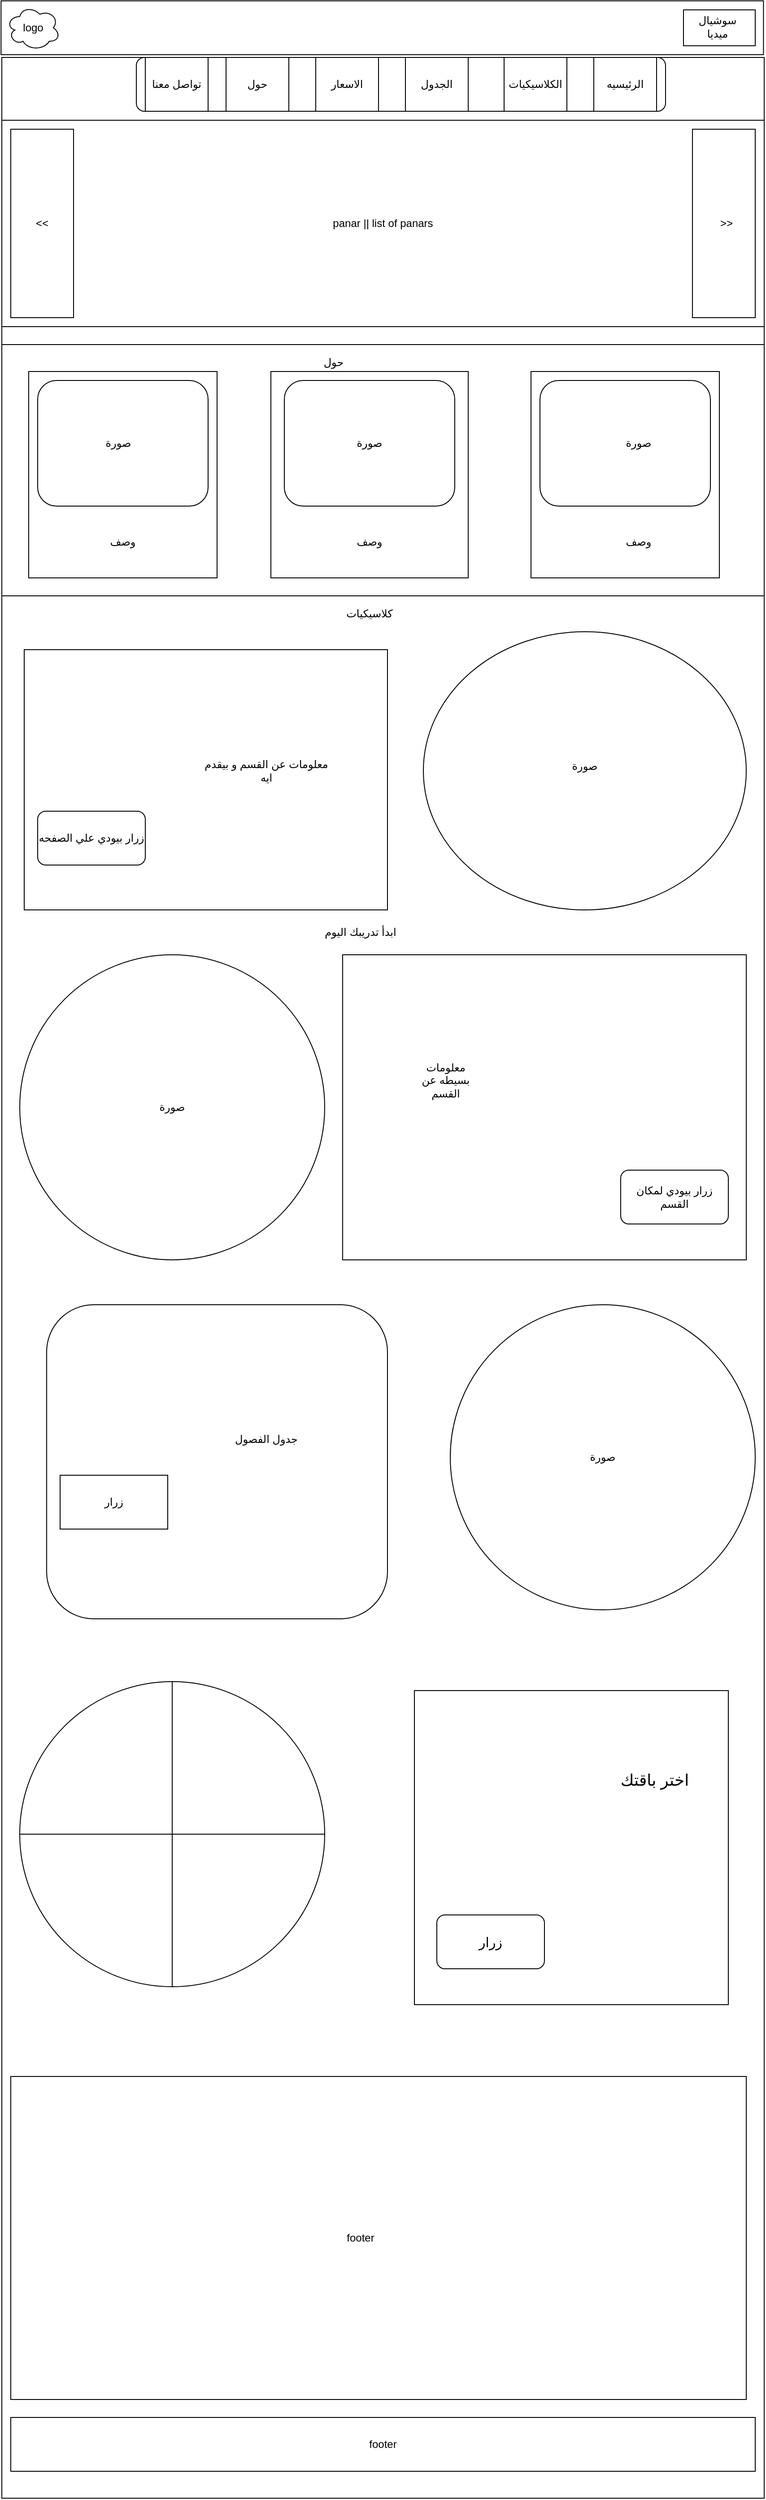 <mxfile version="12.6.5" type="device"><diagram id="ed5k_Q9RqWyg_DMhRdj9" name="Page-1"><mxGraphModel dx="1852" dy="593" grid="1" gridSize="10" guides="1" tooltips="1" connect="1" arrows="1" fold="1" page="1" pageScale="1" pageWidth="850" pageHeight="1100" math="0" shadow="0"><root><mxCell id="0"/><mxCell id="1" parent="0"/><mxCell id="vEHrfSyXlH3iLA1qTMSp-1" value="" style="rounded=0;whiteSpace=wrap;html=1;" parent="1" vertex="1"><mxGeometry y="63" width="850" height="2720" as="geometry"/></mxCell><mxCell id="vEHrfSyXlH3iLA1qTMSp-2" value="" style="rounded=0;whiteSpace=wrap;html=1;" parent="1" vertex="1"><mxGeometry x="-0.82" y="-0.06" width="850" height="60" as="geometry"/></mxCell><mxCell id="vEHrfSyXlH3iLA1qTMSp-3" value="logo" style="ellipse;shape=cloud;whiteSpace=wrap;html=1;" parent="1" vertex="1"><mxGeometry x="5" y="4.94" width="60" height="50" as="geometry"/></mxCell><mxCell id="vEHrfSyXlH3iLA1qTMSp-4" value="" style="rounded=1;whiteSpace=wrap;html=1;" parent="1" vertex="1"><mxGeometry x="150" y="63" width="590" height="60" as="geometry"/></mxCell><mxCell id="vEHrfSyXlH3iLA1qTMSp-5" value="تواصل معنا" style="rounded=0;whiteSpace=wrap;html=1;" parent="1" vertex="1"><mxGeometry x="160" y="63" width="70" height="60" as="geometry"/></mxCell><mxCell id="vEHrfSyXlH3iLA1qTMSp-6" value="حول" style="rounded=0;whiteSpace=wrap;html=1;" parent="1" vertex="1"><mxGeometry x="250" y="63" width="70" height="60" as="geometry"/></mxCell><mxCell id="vEHrfSyXlH3iLA1qTMSp-7" value="الاسعار" style="rounded=0;whiteSpace=wrap;html=1;" parent="1" vertex="1"><mxGeometry x="350" y="63" width="70" height="60" as="geometry"/></mxCell><mxCell id="vEHrfSyXlH3iLA1qTMSp-8" value="الرئيسيه" style="rounded=0;whiteSpace=wrap;html=1;" parent="1" vertex="1"><mxGeometry x="660" y="63" width="70" height="60" as="geometry"/></mxCell><mxCell id="vEHrfSyXlH3iLA1qTMSp-9" value="الكلاسيكيات" style="rounded=0;whiteSpace=wrap;html=1;" parent="1" vertex="1"><mxGeometry x="560" y="63" width="70" height="60" as="geometry"/></mxCell><mxCell id="vEHrfSyXlH3iLA1qTMSp-10" value="الجدول" style="rounded=0;whiteSpace=wrap;html=1;" parent="1" vertex="1"><mxGeometry x="450" y="63" width="70" height="60" as="geometry"/></mxCell><mxCell id="vEHrfSyXlH3iLA1qTMSp-12" value="panar || list of panars" style="rounded=0;whiteSpace=wrap;html=1;" parent="1" vertex="1"><mxGeometry y="133" width="850" height="230" as="geometry"/></mxCell><mxCell id="vEHrfSyXlH3iLA1qTMSp-14" value="" style="rounded=0;whiteSpace=wrap;html=1;" parent="1" vertex="1"><mxGeometry y="383" width="850" height="280" as="geometry"/></mxCell><mxCell id="vEHrfSyXlH3iLA1qTMSp-15" value="حول" style="text;html=1;strokeColor=none;fillColor=none;align=center;verticalAlign=middle;whiteSpace=wrap;rounded=0;" parent="1" vertex="1"><mxGeometry x="350" y="393" width="40" height="20" as="geometry"/></mxCell><mxCell id="vEHrfSyXlH3iLA1qTMSp-16" value="" style="rounded=0;whiteSpace=wrap;html=1;" parent="1" vertex="1"><mxGeometry x="30" y="413" width="210" height="230" as="geometry"/></mxCell><mxCell id="vEHrfSyXlH3iLA1qTMSp-17" value="" style="rounded=0;whiteSpace=wrap;html=1;" parent="1" vertex="1"><mxGeometry x="300" y="413" width="220" height="230" as="geometry"/></mxCell><mxCell id="vEHrfSyXlH3iLA1qTMSp-18" value="" style="rounded=0;whiteSpace=wrap;html=1;" parent="1" vertex="1"><mxGeometry x="590" y="413" width="210" height="230" as="geometry"/></mxCell><mxCell id="vEHrfSyXlH3iLA1qTMSp-19" value="" style="rounded=1;whiteSpace=wrap;html=1;" parent="1" vertex="1"><mxGeometry x="40" y="423" width="190" height="140" as="geometry"/></mxCell><mxCell id="vEHrfSyXlH3iLA1qTMSp-20" value="صورة" style="text;html=1;strokeColor=none;fillColor=none;align=center;verticalAlign=middle;whiteSpace=wrap;rounded=0;" parent="1" vertex="1"><mxGeometry x="110" y="483" width="40" height="20" as="geometry"/></mxCell><mxCell id="vEHrfSyXlH3iLA1qTMSp-21" value="وصف" style="text;html=1;strokeColor=none;fillColor=none;align=center;verticalAlign=middle;whiteSpace=wrap;rounded=0;" parent="1" vertex="1"><mxGeometry x="115" y="593" width="40" height="20" as="geometry"/></mxCell><mxCell id="vEHrfSyXlH3iLA1qTMSp-22" value="" style="rounded=1;whiteSpace=wrap;html=1;" parent="1" vertex="1"><mxGeometry x="315" y="423" width="190" height="140" as="geometry"/></mxCell><mxCell id="vEHrfSyXlH3iLA1qTMSp-23" value="" style="rounded=1;whiteSpace=wrap;html=1;" parent="1" vertex="1"><mxGeometry x="600" y="423" width="190" height="140" as="geometry"/></mxCell><mxCell id="vEHrfSyXlH3iLA1qTMSp-24" value="صورة" style="text;html=1;strokeColor=none;fillColor=none;align=center;verticalAlign=middle;whiteSpace=wrap;rounded=0;" parent="1" vertex="1"><mxGeometry x="390" y="483" width="40" height="20" as="geometry"/></mxCell><mxCell id="vEHrfSyXlH3iLA1qTMSp-25" value="صورة" style="text;html=1;strokeColor=none;fillColor=none;align=center;verticalAlign=middle;whiteSpace=wrap;rounded=0;" parent="1" vertex="1"><mxGeometry x="690" y="483" width="40" height="20" as="geometry"/></mxCell><mxCell id="vEHrfSyXlH3iLA1qTMSp-26" value="وصف" style="text;html=1;strokeColor=none;fillColor=none;align=center;verticalAlign=middle;whiteSpace=wrap;rounded=0;" parent="1" vertex="1"><mxGeometry x="390" y="593" width="40" height="20" as="geometry"/></mxCell><mxCell id="vEHrfSyXlH3iLA1qTMSp-27" value="وصف" style="text;html=1;strokeColor=none;fillColor=none;align=center;verticalAlign=middle;whiteSpace=wrap;rounded=0;" parent="1" vertex="1"><mxGeometry x="690" y="593" width="40" height="20" as="geometry"/></mxCell><mxCell id="vEHrfSyXlH3iLA1qTMSp-28" value="" style="rounded=0;whiteSpace=wrap;html=1;" parent="1" vertex="1"><mxGeometry x="10" y="143" width="70" height="210" as="geometry"/></mxCell><mxCell id="vEHrfSyXlH3iLA1qTMSp-29" value="" style="rounded=0;whiteSpace=wrap;html=1;" parent="1" vertex="1"><mxGeometry x="770" y="143" width="70" height="210" as="geometry"/></mxCell><mxCell id="vEHrfSyXlH3iLA1qTMSp-30" value="&amp;gt;&amp;gt;" style="text;html=1;strokeColor=none;fillColor=none;align=center;verticalAlign=middle;whiteSpace=wrap;rounded=0;" parent="1" vertex="1"><mxGeometry x="788" y="238" width="40" height="20" as="geometry"/></mxCell><mxCell id="vEHrfSyXlH3iLA1qTMSp-31" value="&amp;lt;&amp;lt;" style="text;html=1;strokeColor=none;fillColor=none;align=center;verticalAlign=middle;whiteSpace=wrap;rounded=0;" parent="1" vertex="1"><mxGeometry x="25" y="238" width="40" height="20" as="geometry"/></mxCell><mxCell id="vEHrfSyXlH3iLA1qTMSp-32" value="كلاسيكيات" style="text;html=1;strokeColor=none;fillColor=none;align=center;verticalAlign=middle;whiteSpace=wrap;rounded=0;" parent="1" vertex="1"><mxGeometry x="390" y="673" width="40" height="20" as="geometry"/></mxCell><mxCell id="vEHrfSyXlH3iLA1qTMSp-33" value="" style="ellipse;whiteSpace=wrap;html=1;" parent="1" vertex="1"><mxGeometry x="470" y="703" width="360" height="310" as="geometry"/></mxCell><mxCell id="vEHrfSyXlH3iLA1qTMSp-35" value="صورة" style="text;html=1;strokeColor=none;fillColor=none;align=center;verticalAlign=middle;whiteSpace=wrap;rounded=0;" parent="1" vertex="1"><mxGeometry x="630" y="843" width="40" height="20" as="geometry"/></mxCell><mxCell id="vEHrfSyXlH3iLA1qTMSp-42" value="" style="rounded=0;whiteSpace=wrap;html=1;" parent="1" vertex="1"><mxGeometry x="25" y="723" width="405" height="290" as="geometry"/></mxCell><mxCell id="vEHrfSyXlH3iLA1qTMSp-44" value="" style="rounded=0;whiteSpace=wrap;html=1;" parent="1" vertex="1"><mxGeometry x="760" y="10" width="80" height="40" as="geometry"/></mxCell><mxCell id="vEHrfSyXlH3iLA1qTMSp-45" value="سوشيال ميديا" style="text;html=1;strokeColor=none;fillColor=none;align=center;verticalAlign=middle;whiteSpace=wrap;rounded=0;" parent="1" vertex="1"><mxGeometry x="768" y="20" width="60" height="17" as="geometry"/></mxCell><mxCell id="vEHrfSyXlH3iLA1qTMSp-46" value="معلومات عن القسم و بيقدم ايه" style="text;html=1;strokeColor=none;fillColor=none;align=center;verticalAlign=middle;whiteSpace=wrap;rounded=0;" parent="1" vertex="1"><mxGeometry x="220" y="821.75" width="150" height="72.5" as="geometry"/></mxCell><mxCell id="vEHrfSyXlH3iLA1qTMSp-47" value="زرار بيودي علي الصفحه" style="rounded=1;whiteSpace=wrap;html=1;" parent="1" vertex="1"><mxGeometry x="40" y="903" width="120" height="60" as="geometry"/></mxCell><mxCell id="vEHrfSyXlH3iLA1qTMSp-48" value="صورة" style="ellipse;whiteSpace=wrap;html=1;aspect=fixed;" parent="1" vertex="1"><mxGeometry x="20" y="1063" width="340" height="340" as="geometry"/></mxCell><mxCell id="vEHrfSyXlH3iLA1qTMSp-49" value="" style="rounded=0;whiteSpace=wrap;html=1;" parent="1" vertex="1"><mxGeometry x="380" y="1063" width="450" height="340" as="geometry"/></mxCell><mxCell id="vEHrfSyXlH3iLA1qTMSp-50" value="معلومات بسيطه عن القسم" style="text;html=1;strokeColor=none;fillColor=none;align=center;verticalAlign=middle;whiteSpace=wrap;rounded=0;" parent="1" vertex="1"><mxGeometry x="460" y="1153" width="70" height="100" as="geometry"/></mxCell><mxCell id="vEHrfSyXlH3iLA1qTMSp-51" value="زرار بيودي لمكان القسم" style="rounded=1;whiteSpace=wrap;html=1;" parent="1" vertex="1"><mxGeometry x="690" y="1303" width="120" height="60" as="geometry"/></mxCell><mxCell id="vEHrfSyXlH3iLA1qTMSp-52" value="ابدأ تدريبك اليوم" style="text;html=1;strokeColor=none;fillColor=none;align=center;verticalAlign=middle;whiteSpace=wrap;rounded=0;" parent="1" vertex="1"><mxGeometry x="315" y="1023" width="170" height="30" as="geometry"/></mxCell><mxCell id="vEHrfSyXlH3iLA1qTMSp-55" value="" style="rounded=1;whiteSpace=wrap;html=1;" parent="1" vertex="1"><mxGeometry x="50" y="1453" width="380" height="350" as="geometry"/></mxCell><mxCell id="vEHrfSyXlH3iLA1qTMSp-56" value="جدول الفصول" style="text;html=1;strokeColor=none;fillColor=none;align=center;verticalAlign=middle;whiteSpace=wrap;rounded=0;" parent="1" vertex="1"><mxGeometry x="250" y="1583" width="90" height="40" as="geometry"/></mxCell><mxCell id="vEHrfSyXlH3iLA1qTMSp-57" value="زرار" style="rounded=0;whiteSpace=wrap;html=1;" parent="1" vertex="1"><mxGeometry x="65" y="1643" width="120" height="60" as="geometry"/></mxCell><mxCell id="vEHrfSyXlH3iLA1qTMSp-59" value="صورة" style="ellipse;whiteSpace=wrap;html=1;aspect=fixed;" parent="1" vertex="1"><mxGeometry x="500" y="1453" width="340" height="340" as="geometry"/></mxCell><mxCell id="vEHrfSyXlH3iLA1qTMSp-60" value="" style="ellipse;whiteSpace=wrap;html=1;aspect=fixed;" parent="1" vertex="1"><mxGeometry x="20" y="1873" width="340" height="340" as="geometry"/></mxCell><mxCell id="vEHrfSyXlH3iLA1qTMSp-61" value="" style="endArrow=none;html=1;entryX=0.5;entryY=0;entryDx=0;entryDy=0;exitX=0.5;exitY=1;exitDx=0;exitDy=0;" parent="1" source="vEHrfSyXlH3iLA1qTMSp-60" target="vEHrfSyXlH3iLA1qTMSp-60" edge="1"><mxGeometry width="50" height="50" relative="1" as="geometry"><mxPoint x="10" y="2373" as="sourcePoint"/><mxPoint x="60" y="2323" as="targetPoint"/><Array as="points"/></mxGeometry></mxCell><mxCell id="vEHrfSyXlH3iLA1qTMSp-62" value="" style="endArrow=none;html=1;exitX=0;exitY=0.5;exitDx=0;exitDy=0;entryX=1;entryY=0.5;entryDx=0;entryDy=0;" parent="1" source="vEHrfSyXlH3iLA1qTMSp-60" target="vEHrfSyXlH3iLA1qTMSp-60" edge="1"><mxGeometry width="50" height="50" relative="1" as="geometry"><mxPoint x="60" y="2073" as="sourcePoint"/><mxPoint x="110" y="2023" as="targetPoint"/></mxGeometry></mxCell><mxCell id="vEHrfSyXlH3iLA1qTMSp-63" value="" style="whiteSpace=wrap;html=1;aspect=fixed;" parent="1" vertex="1"><mxGeometry x="460" y="1883" width="350" height="350" as="geometry"/></mxCell><mxCell id="vEHrfSyXlH3iLA1qTMSp-64" value="&lt;font style=&quot;font-size: 18px&quot;&gt;اختر باقتك&lt;/font&gt;" style="text;html=1;strokeColor=none;fillColor=none;align=center;verticalAlign=middle;whiteSpace=wrap;rounded=0;" parent="1" vertex="1"><mxGeometry x="668" y="1933" width="120" height="100" as="geometry"/></mxCell><mxCell id="vEHrfSyXlH3iLA1qTMSp-65" value="&lt;font style=&quot;font-size: 15px&quot;&gt;زرار&lt;/font&gt;" style="rounded=1;whiteSpace=wrap;html=1;" parent="1" vertex="1"><mxGeometry x="485" y="2133" width="120" height="60" as="geometry"/></mxCell><mxCell id="vEHrfSyXlH3iLA1qTMSp-66" value="footer" style="rounded=0;whiteSpace=wrap;html=1;" parent="1" vertex="1"><mxGeometry x="10" y="2693" width="830" height="60" as="geometry"/></mxCell><mxCell id="vEHrfSyXlH3iLA1qTMSp-67" value="" style="rounded=0;whiteSpace=wrap;html=1;" parent="1" vertex="1"><mxGeometry x="10" y="2313" width="820" height="360" as="geometry"/></mxCell><mxCell id="vEHrfSyXlH3iLA1qTMSp-68" value="footer" style="text;html=1;strokeColor=none;fillColor=none;align=center;verticalAlign=middle;whiteSpace=wrap;rounded=0;" parent="1" vertex="1"><mxGeometry x="305" y="2453" width="190" height="80" as="geometry"/></mxCell></root></mxGraphModel></diagram></mxfile>